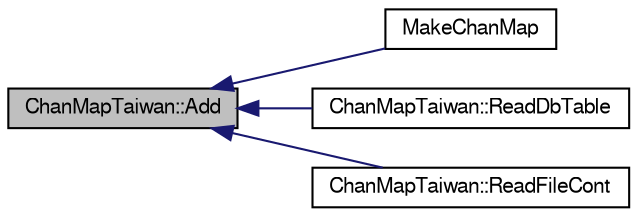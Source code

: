 digraph "ChanMapTaiwan::Add"
{
  bgcolor="transparent";
  edge [fontname="FreeSans",fontsize="10",labelfontname="FreeSans",labelfontsize="10"];
  node [fontname="FreeSans",fontsize="10",shape=record];
  rankdir="LR";
  Node1 [label="ChanMapTaiwan::Add",height=0.2,width=0.4,color="black", fillcolor="grey75", style="filled" fontcolor="black"];
  Node1 -> Node2 [dir="back",color="midnightblue",fontsize="10",style="solid",fontname="FreeSans"];
  Node2 [label="MakeChanMap",height=0.2,width=0.4,color="black",URL="$d0/da4/UploadChanMap_8C.html#a1e7e5c79eeb34653003164775cf59e31",tooltip="Test function to make a channel mapping by hand. "];
  Node1 -> Node3 [dir="back",color="midnightblue",fontsize="10",style="solid",fontname="FreeSans"];
  Node3 [label="ChanMapTaiwan::ReadDbTable",height=0.2,width=0.4,color="black",URL="$d3/d21/classChanMapTaiwan.html#a219978861e3ab1d03670720f1ef5cc4f"];
  Node1 -> Node4 [dir="back",color="midnightblue",fontsize="10",style="solid",fontname="FreeSans"];
  Node4 [label="ChanMapTaiwan::ReadFileCont",height=0.2,width=0.4,color="black",URL="$d3/d21/classChanMapTaiwan.html#a57e036f851b608f9455721d0a51a72ae"];
}
